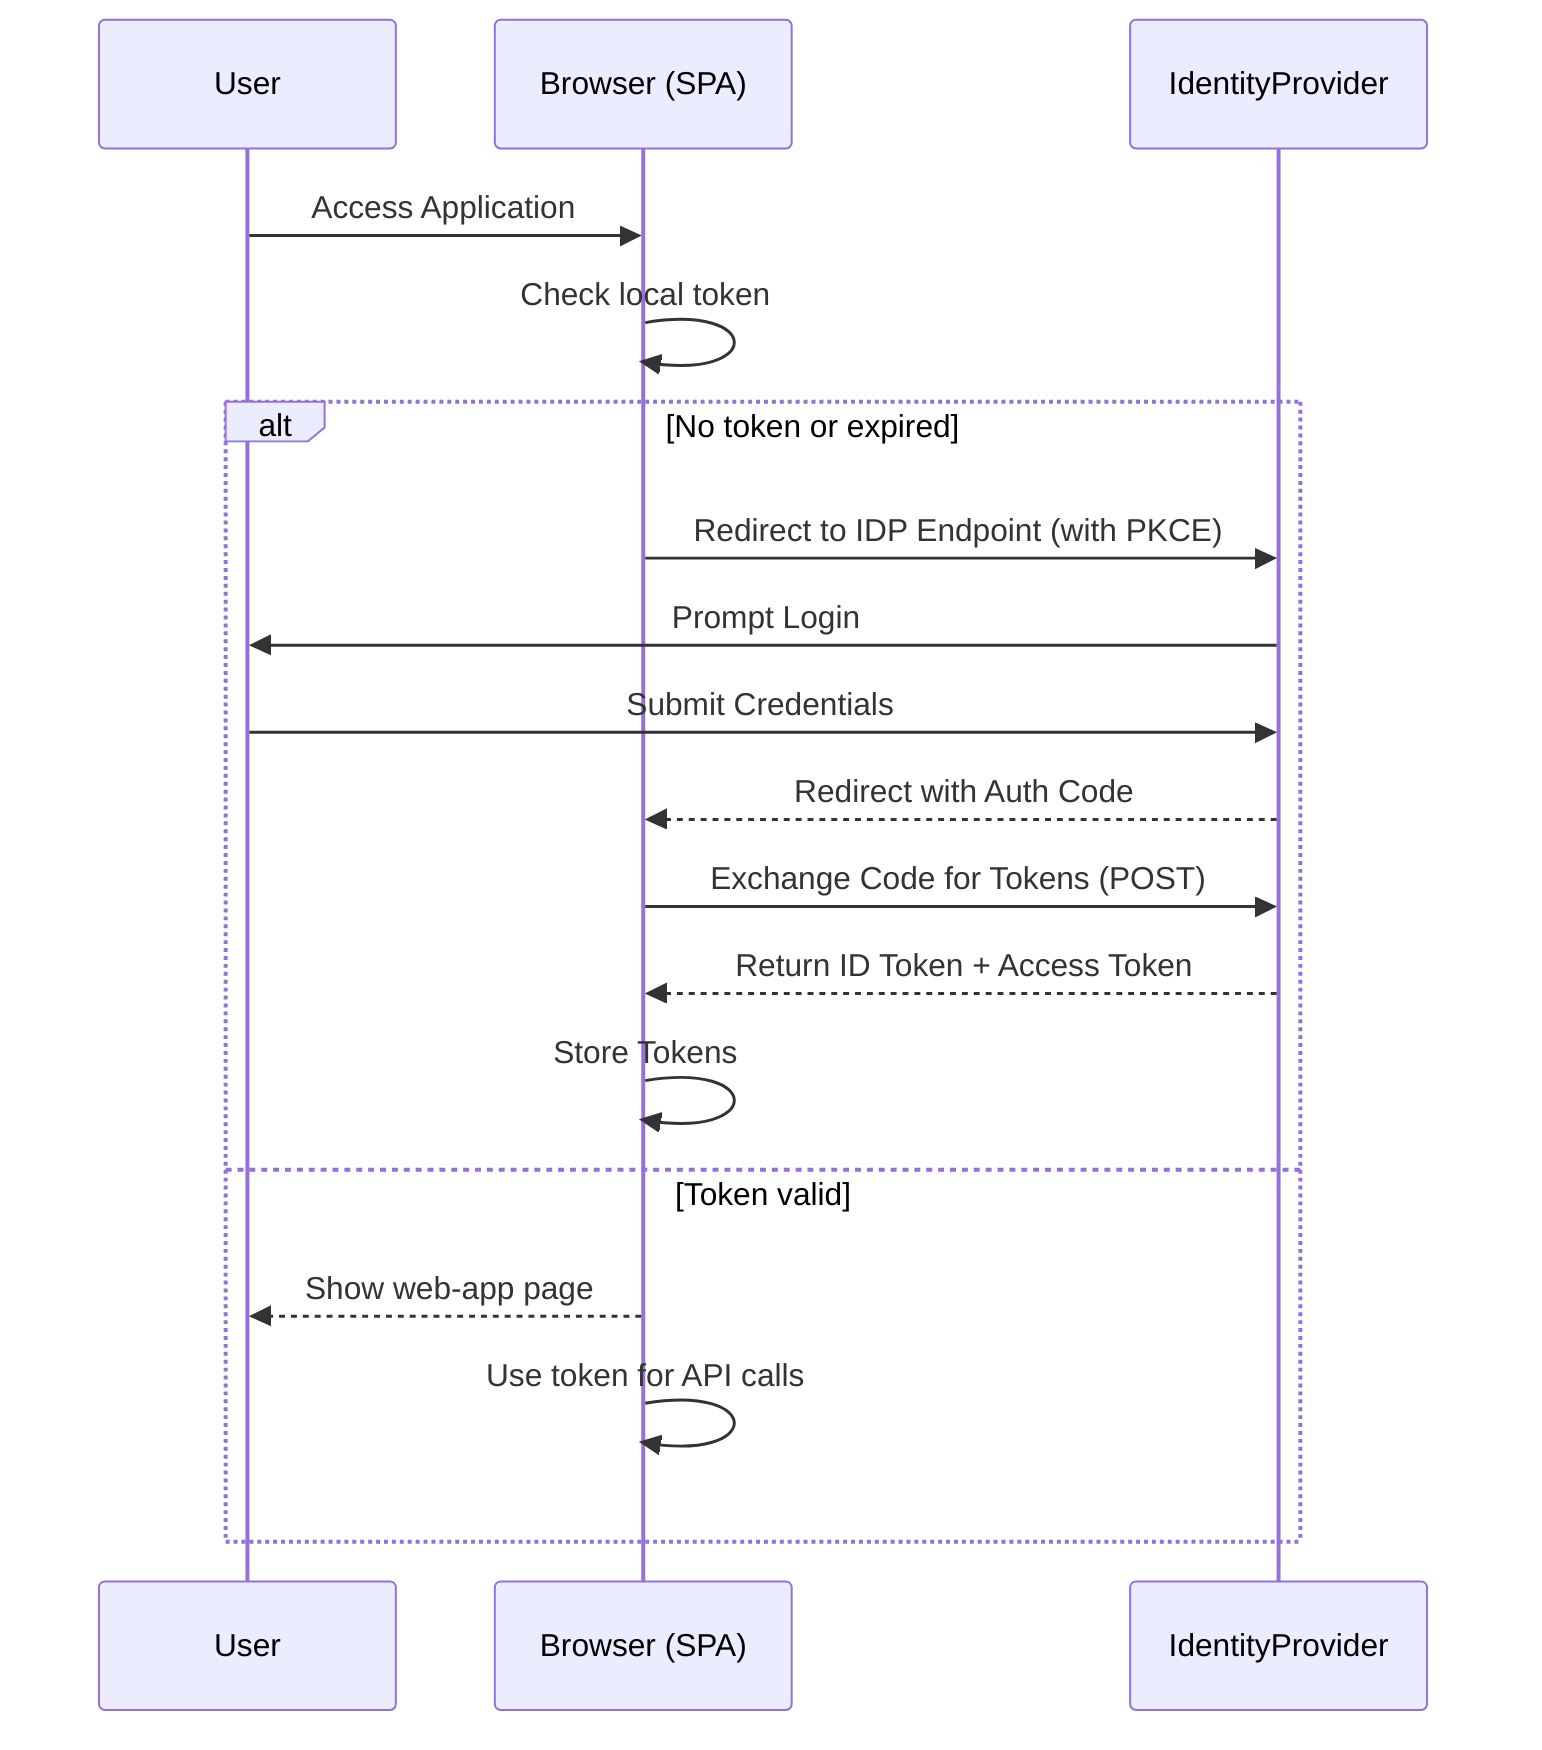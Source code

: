 sequenceDiagram
    participant User
    participant Browser (SPA)
    participant IdentityProvider

    User->>Browser (SPA): Access Application
    Browser (SPA)->>Browser (SPA): Check local token
    alt No token or expired
        Browser (SPA)->>IdentityProvider: Redirect to IDP Endpoint (with PKCE)
        IdentityProvider->>User: Prompt Login
        User->>IdentityProvider: Submit Credentials
        IdentityProvider-->>Browser (SPA): Redirect with Auth Code
        Browser (SPA)->>IdentityProvider: Exchange Code for Tokens (POST)
        IdentityProvider-->>Browser (SPA): Return ID Token + Access Token
        Browser (SPA)->>Browser (SPA): Store Tokens
    else Token valid
        Browser (SPA)-->>User : Show web-app page
        Browser (SPA)->>Browser (SPA): Use token for API calls
    end